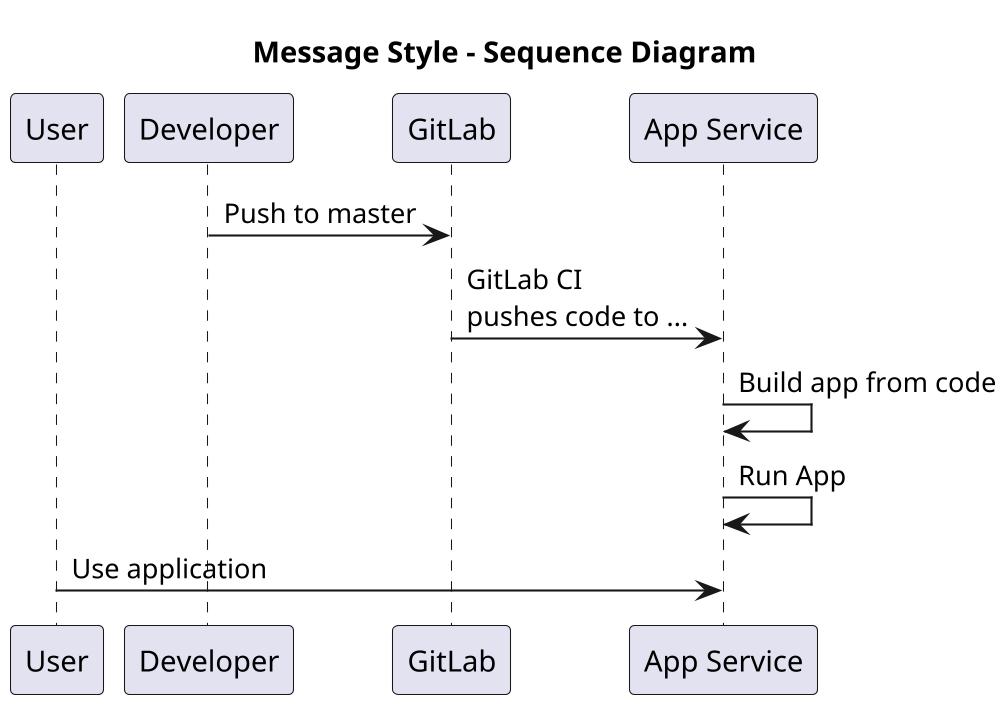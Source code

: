 @startuml

skinparam {
   dpi 200
}

title Message Style - Sequence Diagram

participant "User"
participant "Developer" as Dev
participant "GitLab" as GL
participant "App Service" as AS


Dev -> GL  : Push to master
GL -> AS   : GitLab CI\npushes code to ...
AS -> AS   : Build app from code
AS -> AS   : Run App
User -> AS : Use application


@enduml

